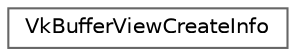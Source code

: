 digraph "类继承关系图"
{
 // LATEX_PDF_SIZE
  bgcolor="transparent";
  edge [fontname=Helvetica,fontsize=10,labelfontname=Helvetica,labelfontsize=10];
  node [fontname=Helvetica,fontsize=10,shape=box,height=0.2,width=0.4];
  rankdir="LR";
  Node0 [id="Node000000",label="VkBufferViewCreateInfo",height=0.2,width=0.4,color="grey40", fillcolor="white", style="filled",URL="$struct_vk_buffer_view_create_info.html",tooltip=" "];
}

